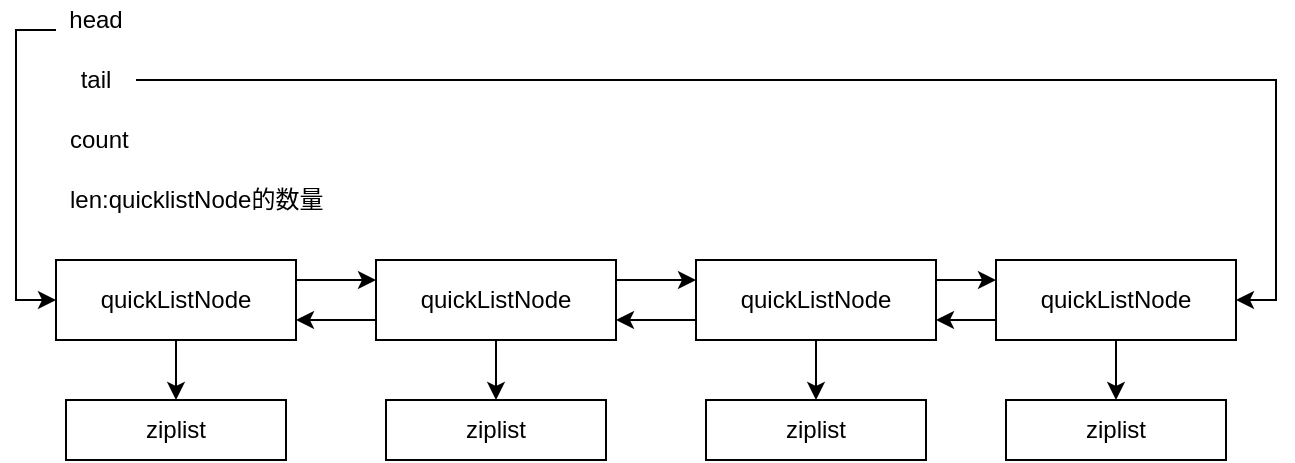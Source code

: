 <mxfile version="12.2.4" pages="1"><diagram id="GH5tsVNIszVg44d_Gm8z" name="Page-1"><mxGraphModel dx="514" dy="1477" grid="1" gridSize="10" guides="1" tooltips="1" connect="1" arrows="1" fold="1" page="1" pageScale="1" pageWidth="827" pageHeight="1169" math="0" shadow="0"><root><mxCell id="0"/><mxCell id="1" parent="0"/><mxCell id="11" value="" style="edgeStyle=orthogonalEdgeStyle;rounded=0;orthogonalLoop=1;jettySize=auto;html=1;" parent="1" source="2" target="6" edge="1"><mxGeometry relative="1" as="geometry"/></mxCell><mxCell id="15" value="" style="edgeStyle=orthogonalEdgeStyle;rounded=0;orthogonalLoop=1;jettySize=auto;html=1;exitX=1;exitY=0.25;exitDx=0;exitDy=0;entryX=0;entryY=0.25;entryDx=0;entryDy=0;" parent="1" source="2" target="3" edge="1"><mxGeometry relative="1" as="geometry"/></mxCell><mxCell id="2" value="quickListNode" style="rounded=0;whiteSpace=wrap;html=1;" parent="1" vertex="1"><mxGeometry x="50" y="50" width="120" height="40" as="geometry"/></mxCell><mxCell id="12" value="" style="edgeStyle=orthogonalEdgeStyle;rounded=0;orthogonalLoop=1;jettySize=auto;html=1;" parent="1" source="3" target="7" edge="1"><mxGeometry relative="1" as="geometry"/></mxCell><mxCell id="16" style="edgeStyle=orthogonalEdgeStyle;rounded=0;orthogonalLoop=1;jettySize=auto;html=1;exitX=0;exitY=0.75;exitDx=0;exitDy=0;entryX=1;entryY=0.75;entryDx=0;entryDy=0;" parent="1" source="3" target="2" edge="1"><mxGeometry relative="1" as="geometry"/></mxCell><mxCell id="17" style="edgeStyle=orthogonalEdgeStyle;rounded=0;orthogonalLoop=1;jettySize=auto;html=1;exitX=1;exitY=0.25;exitDx=0;exitDy=0;entryX=0;entryY=0.25;entryDx=0;entryDy=0;" parent="1" source="3" target="4" edge="1"><mxGeometry relative="1" as="geometry"/></mxCell><mxCell id="3" value="quickListNode" style="rounded=0;whiteSpace=wrap;html=1;" parent="1" vertex="1"><mxGeometry x="210" y="50" width="120" height="40" as="geometry"/></mxCell><mxCell id="13" value="" style="edgeStyle=orthogonalEdgeStyle;rounded=0;orthogonalLoop=1;jettySize=auto;html=1;" parent="1" source="4" target="8" edge="1"><mxGeometry relative="1" as="geometry"/></mxCell><mxCell id="18" style="edgeStyle=orthogonalEdgeStyle;rounded=0;orthogonalLoop=1;jettySize=auto;html=1;exitX=0;exitY=0.75;exitDx=0;exitDy=0;entryX=1;entryY=0.75;entryDx=0;entryDy=0;" parent="1" source="4" target="3" edge="1"><mxGeometry relative="1" as="geometry"/></mxCell><mxCell id="19" style="edgeStyle=orthogonalEdgeStyle;rounded=0;orthogonalLoop=1;jettySize=auto;html=1;exitX=1;exitY=0.25;exitDx=0;exitDy=0;entryX=0;entryY=0.25;entryDx=0;entryDy=0;" parent="1" source="4" target="5" edge="1"><mxGeometry relative="1" as="geometry"/></mxCell><mxCell id="4" value="quickListNode" style="rounded=0;whiteSpace=wrap;html=1;" parent="1" vertex="1"><mxGeometry x="370" y="50" width="120" height="40" as="geometry"/></mxCell><mxCell id="14" value="" style="edgeStyle=orthogonalEdgeStyle;rounded=0;orthogonalLoop=1;jettySize=auto;html=1;" parent="1" source="5" target="9" edge="1"><mxGeometry relative="1" as="geometry"/></mxCell><mxCell id="20" style="edgeStyle=orthogonalEdgeStyle;rounded=0;orthogonalLoop=1;jettySize=auto;html=1;exitX=0;exitY=0.75;exitDx=0;exitDy=0;entryX=1;entryY=0.75;entryDx=0;entryDy=0;" parent="1" source="5" target="4" edge="1"><mxGeometry relative="1" as="geometry"/></mxCell><mxCell id="5" value="quickListNode" style="rounded=0;whiteSpace=wrap;html=1;" parent="1" vertex="1"><mxGeometry x="520" y="50" width="120" height="40" as="geometry"/></mxCell><mxCell id="6" value="ziplist" style="rounded=0;whiteSpace=wrap;html=1;" parent="1" vertex="1"><mxGeometry x="55" y="120" width="110" height="30" as="geometry"/></mxCell><mxCell id="7" value="ziplist" style="rounded=0;whiteSpace=wrap;html=1;" parent="1" vertex="1"><mxGeometry x="215" y="120" width="110" height="30" as="geometry"/></mxCell><mxCell id="8" value="ziplist" style="rounded=0;whiteSpace=wrap;html=1;" parent="1" vertex="1"><mxGeometry x="375" y="120" width="110" height="30" as="geometry"/></mxCell><mxCell id="9" value="ziplist" style="rounded=0;whiteSpace=wrap;html=1;" parent="1" vertex="1"><mxGeometry x="525" y="120" width="110" height="30" as="geometry"/></mxCell><mxCell id="29" style="edgeStyle=orthogonalEdgeStyle;rounded=0;orthogonalLoop=1;jettySize=auto;html=1;exitX=0;exitY=0.75;exitDx=0;exitDy=0;entryX=0;entryY=0.5;entryDx=0;entryDy=0;" parent="1" source="27" target="2" edge="1"><mxGeometry relative="1" as="geometry"/></mxCell><mxCell id="27" value="head" style="text;html=1;strokeColor=none;fillColor=none;align=center;verticalAlign=middle;whiteSpace=wrap;rounded=0;" parent="1" vertex="1"><mxGeometry x="50" y="-80" width="40" height="20" as="geometry"/></mxCell><mxCell id="30" style="edgeStyle=orthogonalEdgeStyle;rounded=0;orthogonalLoop=1;jettySize=auto;html=1;exitX=1;exitY=0.5;exitDx=0;exitDy=0;entryX=1;entryY=0.5;entryDx=0;entryDy=0;" parent="1" source="28" target="5" edge="1"><mxGeometry relative="1" as="geometry"/></mxCell><mxCell id="28" value="tail" style="text;html=1;strokeColor=none;fillColor=none;align=center;verticalAlign=middle;whiteSpace=wrap;rounded=0;" parent="1" vertex="1"><mxGeometry x="50" y="-50" width="40" height="20" as="geometry"/></mxCell><mxCell id="31" value="count" style="text;html=1;resizable=0;points=[];autosize=1;align=left;verticalAlign=top;spacingTop=-4;" parent="1" vertex="1"><mxGeometry x="55" y="-20" width="40" height="20" as="geometry"/></mxCell><mxCell id="32" value="len:quicklistNode的数量" style="text;html=1;resizable=0;points=[];autosize=1;align=left;verticalAlign=top;spacingTop=-4;" parent="1" vertex="1"><mxGeometry x="55" y="10" width="140" height="20" as="geometry"/></mxCell></root></mxGraphModel></diagram></mxfile>